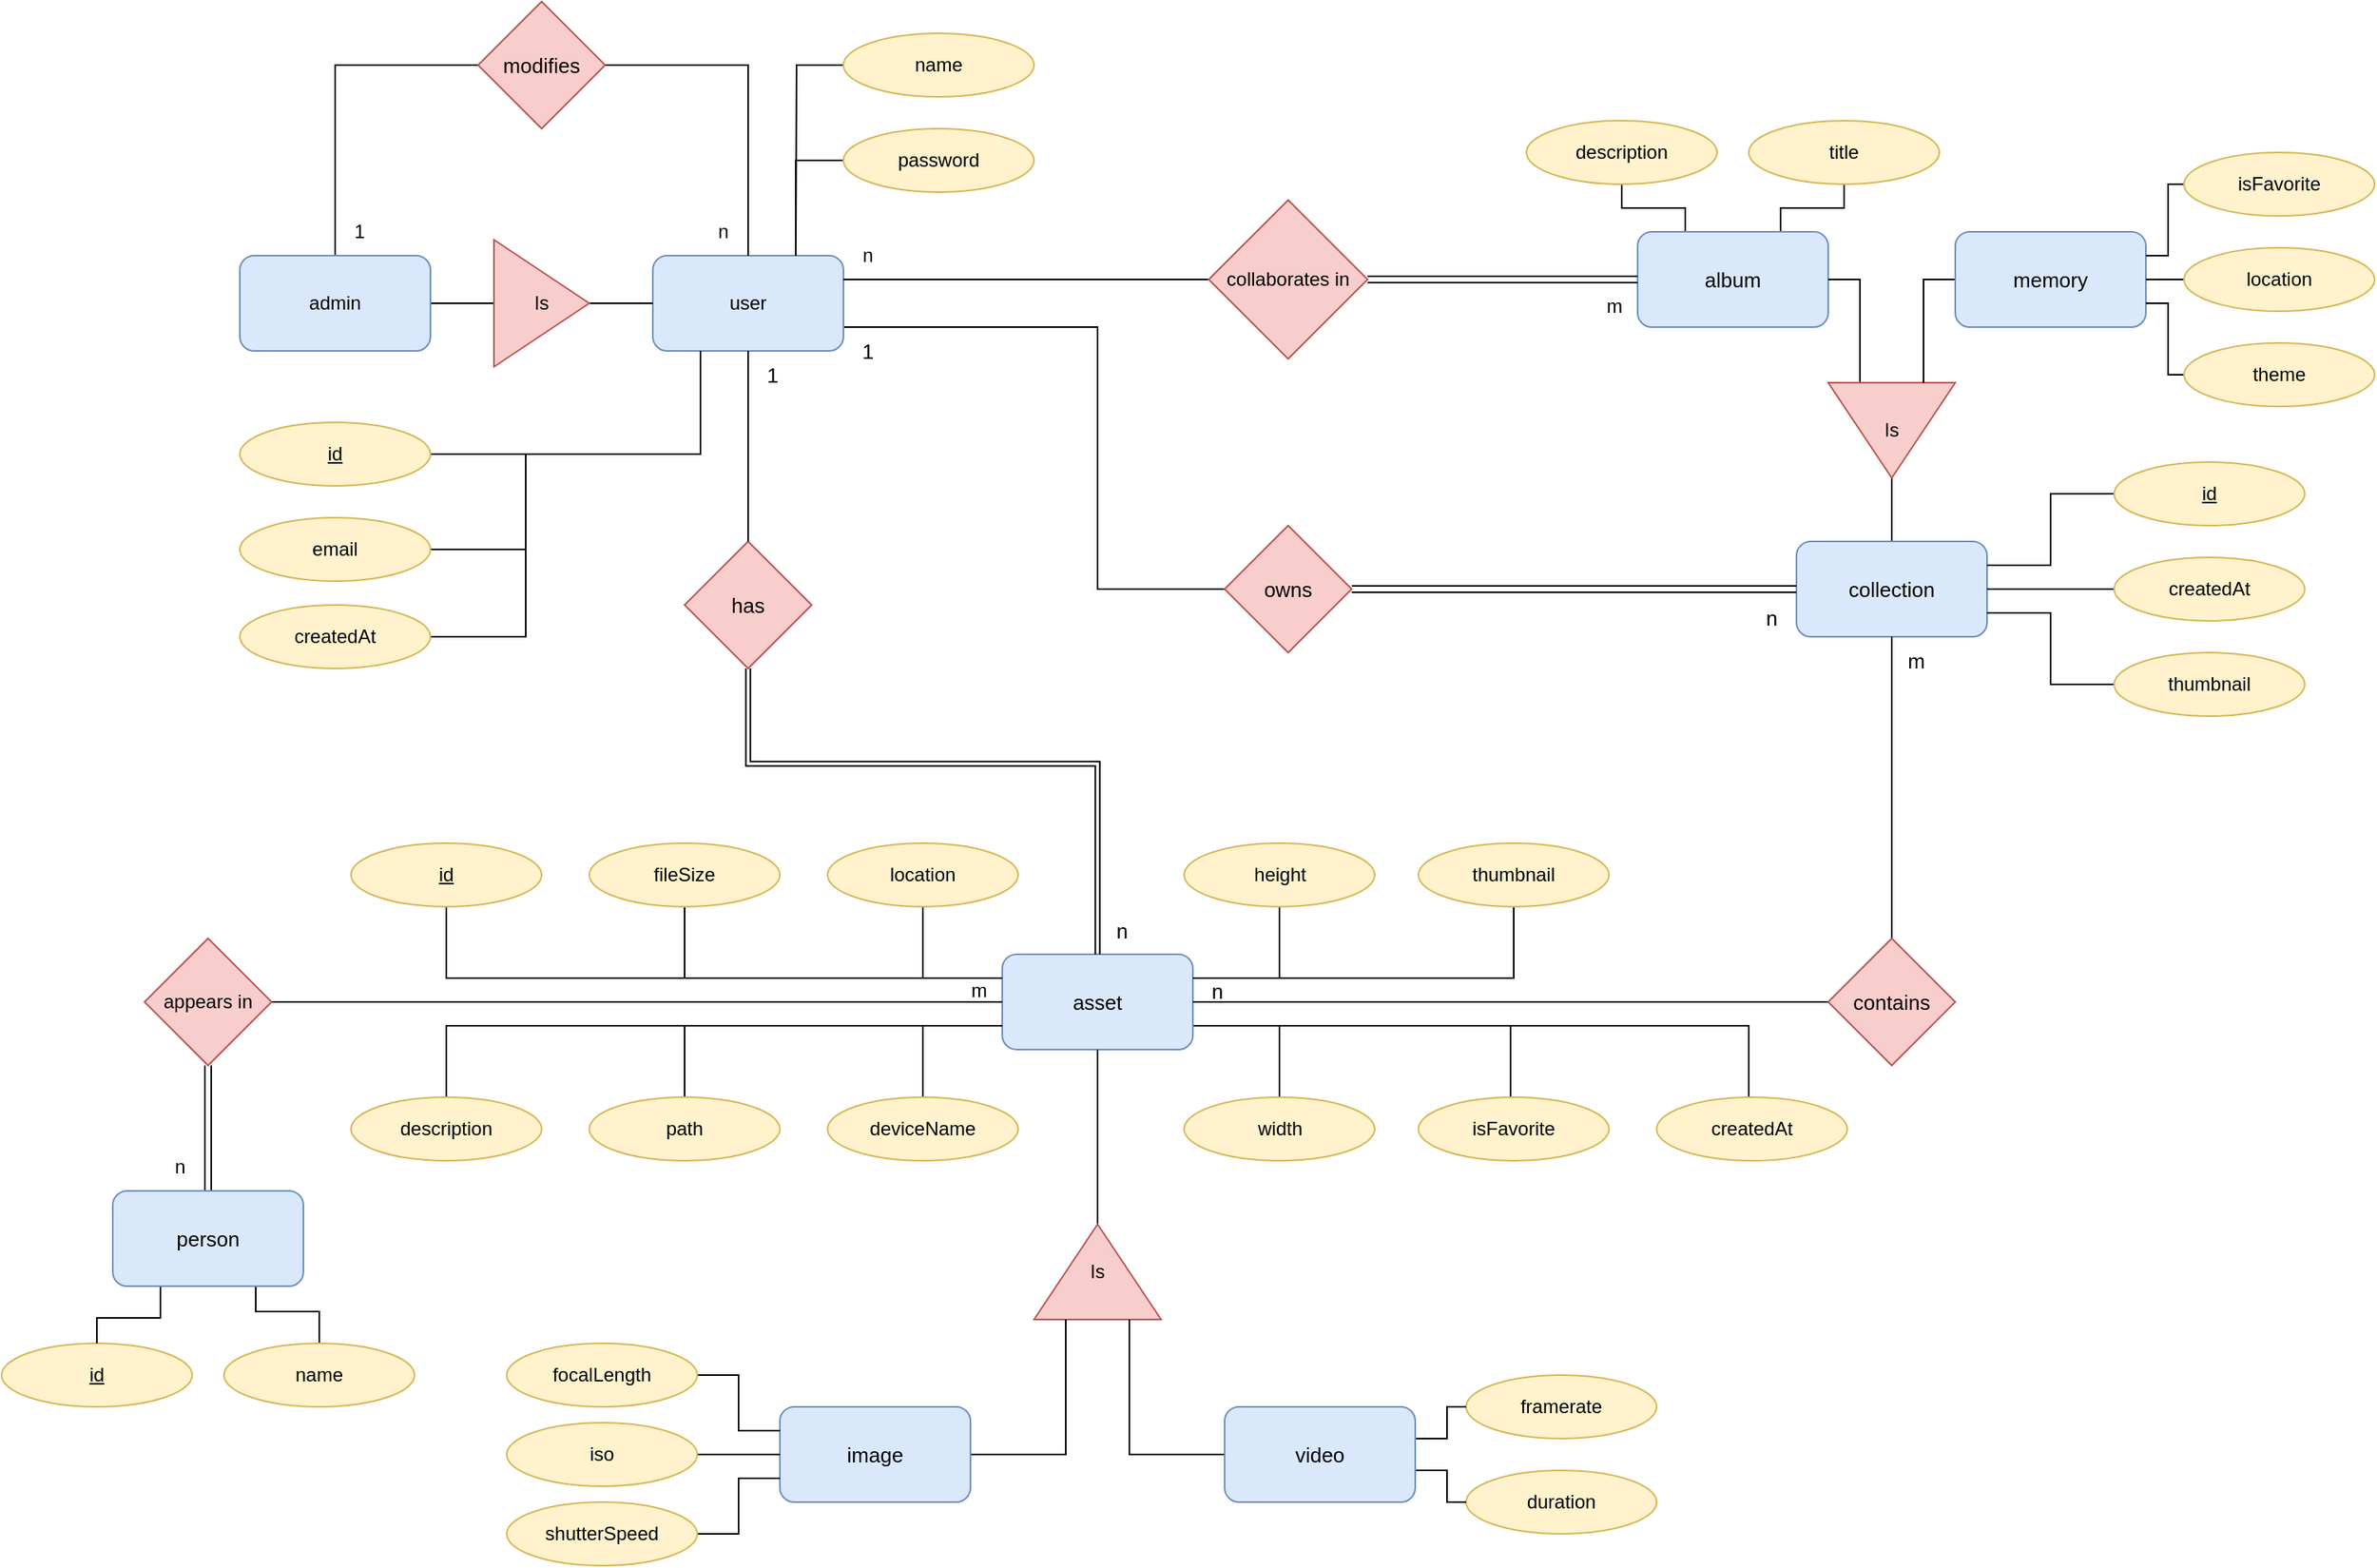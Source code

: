 <mxfile version="20.3.0" type="device"><diagram id="jZciNqo-R8XiyqqGPjFN" name="Page-1"><mxGraphModel dx="2916" dy="1293" grid="1" gridSize="10" guides="1" tooltips="1" connect="1" arrows="1" fold="1" page="1" pageScale="1" pageWidth="850" pageHeight="1100" math="0" shadow="0"><root><mxCell id="0"/><mxCell id="1" parent="0"/><mxCell id="7GWggfDAthRE-t3NIks5-40" style="edgeStyle=orthogonalEdgeStyle;rounded=0;orthogonalLoop=1;jettySize=auto;html=1;entryX=0.25;entryY=1;entryDx=0;entryDy=0;endArrow=none;endFill=0;exitX=1;exitY=0.5;exitDx=0;exitDy=0;" edge="1" parent="1" source="7GWggfDAthRE-t3NIks5-45" target="OqrOkN8BChHhBKLNU_TI-3"><mxGeometry relative="1" as="geometry"><mxPoint x="-420" y="430" as="sourcePoint"/><Array as="points"><mxPoint x="-360" y="430"/><mxPoint x="-360" y="315"/><mxPoint x="-250" y="315"/></Array></mxGeometry></mxCell><mxCell id="51XS6ZIuNUb98tZkdZ7K-23" style="edgeStyle=orthogonalEdgeStyle;rounded=0;orthogonalLoop=1;jettySize=auto;html=1;entryX=0;entryY=0.5;entryDx=0;entryDy=0;strokeColor=default;strokeWidth=1;endArrow=none;endFill=0;exitX=1;exitY=0.75;exitDx=0;exitDy=0;" parent="1" source="OqrOkN8BChHhBKLNU_TI-3" target="OqrOkN8BChHhBKLNU_TI-25" edge="1"><mxGeometry relative="1" as="geometry"><Array as="points"><mxPoint y="235"/><mxPoint y="400"/></Array></mxGeometry></mxCell><mxCell id="OqrOkN8BChHhBKLNU_TI-3" value="user" style="rounded=1;whiteSpace=wrap;html=1;fillColor=#dae8fc;strokeColor=#6c8ebf;" parent="1" vertex="1"><mxGeometry x="-280" y="190" width="120" height="60" as="geometry"/></mxCell><mxCell id="7GWggfDAthRE-t3NIks5-41" style="edgeStyle=orthogonalEdgeStyle;rounded=0;orthogonalLoop=1;jettySize=auto;html=1;entryX=0.25;entryY=1;entryDx=0;entryDy=0;endArrow=none;endFill=0;exitX=1;exitY=0.5;exitDx=0;exitDy=0;" edge="1" parent="1" source="OqrOkN8BChHhBKLNU_TI-4" target="OqrOkN8BChHhBKLNU_TI-3"><mxGeometry relative="1" as="geometry"><Array as="points"><mxPoint x="-360" y="375"/><mxPoint x="-360" y="315"/><mxPoint x="-250" y="315"/></Array></mxGeometry></mxCell><mxCell id="OqrOkN8BChHhBKLNU_TI-4" value="email" style="ellipse;whiteSpace=wrap;html=1;fillColor=#fff2cc;strokeColor=#d6b656;" parent="1" vertex="1"><mxGeometry x="-540" y="355" width="120" height="40" as="geometry"/></mxCell><mxCell id="7GWggfDAthRE-t3NIks5-44" style="edgeStyle=orthogonalEdgeStyle;rounded=0;orthogonalLoop=1;jettySize=auto;html=1;endArrow=none;endFill=0;" edge="1" parent="1" source="OqrOkN8BChHhBKLNU_TI-5"><mxGeometry relative="1" as="geometry"><mxPoint x="-190" y="190" as="targetPoint"/></mxGeometry></mxCell><mxCell id="OqrOkN8BChHhBKLNU_TI-5" value="name" style="ellipse;whiteSpace=wrap;html=1;fillColor=#fff2cc;strokeColor=#d6b656;" parent="1" vertex="1"><mxGeometry x="-160" y="50" width="120" height="40" as="geometry"/></mxCell><mxCell id="7GWggfDAthRE-t3NIks5-43" style="edgeStyle=orthogonalEdgeStyle;rounded=0;orthogonalLoop=1;jettySize=auto;html=1;entryX=0.75;entryY=0;entryDx=0;entryDy=0;endArrow=none;endFill=0;exitX=0;exitY=0.5;exitDx=0;exitDy=0;" edge="1" parent="1" source="OqrOkN8BChHhBKLNU_TI-6" target="OqrOkN8BChHhBKLNU_TI-3"><mxGeometry relative="1" as="geometry"/></mxCell><mxCell id="OqrOkN8BChHhBKLNU_TI-6" value="password" style="ellipse;whiteSpace=wrap;html=1;fillColor=#fff2cc;strokeColor=#d6b656;" parent="1" vertex="1"><mxGeometry x="-160" y="110" width="120" height="40" as="geometry"/></mxCell><mxCell id="7GWggfDAthRE-t3NIks5-42" style="edgeStyle=orthogonalEdgeStyle;rounded=0;orthogonalLoop=1;jettySize=auto;html=1;entryX=0.25;entryY=1;entryDx=0;entryDy=0;endArrow=none;endFill=0;" edge="1" parent="1" source="OqrOkN8BChHhBKLNU_TI-11" target="OqrOkN8BChHhBKLNU_TI-3"><mxGeometry relative="1" as="geometry"/></mxCell><mxCell id="OqrOkN8BChHhBKLNU_TI-11" value="&lt;u&gt;id&lt;/u&gt;" style="ellipse;whiteSpace=wrap;html=1;fillColor=#fff2cc;strokeColor=#d6b656;" parent="1" vertex="1"><mxGeometry x="-540" y="295" width="120" height="40" as="geometry"/></mxCell><mxCell id="7GWggfDAthRE-t3NIks5-39" style="edgeStyle=orthogonalEdgeStyle;rounded=0;orthogonalLoop=1;jettySize=auto;html=1;entryX=1;entryY=0.5;entryDx=0;entryDy=0;endArrow=none;endFill=0;" edge="1" parent="1" source="OqrOkN8BChHhBKLNU_TI-13" target="cJvq4XGdyddbmbDpoHJ8-3"><mxGeometry relative="1" as="geometry"/></mxCell><mxCell id="OqrOkN8BChHhBKLNU_TI-13" value="collection" style="rounded=1;whiteSpace=wrap;html=1;fontSize=13;fillColor=#dae8fc;strokeColor=#6c8ebf;" parent="1" vertex="1"><mxGeometry x="440" y="370" width="120" height="60" as="geometry"/></mxCell><mxCell id="7GWggfDAthRE-t3NIks5-38" style="edgeStyle=orthogonalEdgeStyle;rounded=0;orthogonalLoop=1;jettySize=auto;html=1;entryX=0;entryY=0.75;entryDx=0;entryDy=0;endArrow=none;endFill=0;" edge="1" parent="1" source="OqrOkN8BChHhBKLNU_TI-17" target="OqrOkN8BChHhBKLNU_TI-41"><mxGeometry relative="1" as="geometry"><Array as="points"><mxPoint x="-410" y="675"/></Array></mxGeometry></mxCell><mxCell id="OqrOkN8BChHhBKLNU_TI-17" value="description" style="ellipse;whiteSpace=wrap;html=1;fillColor=#fff2cc;strokeColor=#d6b656;" parent="1" vertex="1"><mxGeometry x="-470" y="720" width="120" height="40" as="geometry"/></mxCell><mxCell id="7GWggfDAthRE-t3NIks5-18" style="edgeStyle=orthogonalEdgeStyle;rounded=0;orthogonalLoop=1;jettySize=auto;html=1;entryX=1;entryY=0.5;entryDx=0;entryDy=0;endArrow=none;endFill=0;" edge="1" parent="1" source="OqrOkN8BChHhBKLNU_TI-21" target="OqrOkN8BChHhBKLNU_TI-13"><mxGeometry relative="1" as="geometry"/></mxCell><mxCell id="OqrOkN8BChHhBKLNU_TI-21" value="createdAt" style="ellipse;whiteSpace=wrap;html=1;fillColor=#fff2cc;strokeColor=#d6b656;" parent="1" vertex="1"><mxGeometry x="640" y="380" width="120" height="40" as="geometry"/></mxCell><mxCell id="OqrOkN8BChHhBKLNU_TI-96" style="edgeStyle=orthogonalEdgeStyle;rounded=0;orthogonalLoop=1;jettySize=auto;html=1;strokeColor=default;fontSize=13;endArrow=none;endFill=0;entryX=1;entryY=0.25;entryDx=0;entryDy=0;" parent="1" source="OqrOkN8BChHhBKLNU_TI-24" target="OqrOkN8BChHhBKLNU_TI-13" edge="1"><mxGeometry relative="1" as="geometry"><mxPoint x="450" y="370" as="targetPoint"/><Array as="points"><mxPoint x="600" y="340"/><mxPoint x="600" y="385"/></Array></mxGeometry></mxCell><mxCell id="OqrOkN8BChHhBKLNU_TI-24" value="&lt;u&gt;id&lt;/u&gt;" style="ellipse;whiteSpace=wrap;html=1;fillColor=#fff2cc;strokeColor=#d6b656;" parent="1" vertex="1"><mxGeometry x="640" y="320" width="120" height="40" as="geometry"/></mxCell><mxCell id="XGJmU6umD7dafezxCM6e-13" style="edgeStyle=orthogonalEdgeStyle;rounded=0;orthogonalLoop=1;jettySize=auto;html=1;entryX=0;entryY=0.5;entryDx=0;entryDy=0;endArrow=none;endFill=0;shape=link;" parent="1" source="OqrOkN8BChHhBKLNU_TI-25" target="OqrOkN8BChHhBKLNU_TI-13" edge="1"><mxGeometry relative="1" as="geometry"/></mxCell><mxCell id="OqrOkN8BChHhBKLNU_TI-25" value="owns" style="rhombus;whiteSpace=wrap;html=1;fontSize=13;fillColor=#f8cecc;strokeColor=#b85450;" parent="1" vertex="1"><mxGeometry x="80" y="360" width="80" height="80" as="geometry"/></mxCell><mxCell id="OqrOkN8BChHhBKLNU_TI-29" value="n" style="text;html=1;align=center;verticalAlign=middle;resizable=0;points=[];autosize=1;strokeColor=none;fillColor=none;fontSize=13;" parent="1" vertex="1"><mxGeometry x="409" y="403" width="30" height="30" as="geometry"/></mxCell><mxCell id="7GWggfDAthRE-t3NIks5-29" style="edgeStyle=orthogonalEdgeStyle;rounded=0;orthogonalLoop=1;jettySize=auto;html=1;entryX=1;entryY=0.75;entryDx=0;entryDy=0;endArrow=none;endFill=0;" edge="1" parent="1" source="OqrOkN8BChHhBKLNU_TI-30" target="OqrOkN8BChHhBKLNU_TI-41"><mxGeometry relative="1" as="geometry"><Array as="points"><mxPoint x="260" y="675"/></Array></mxGeometry></mxCell><mxCell id="OqrOkN8BChHhBKLNU_TI-30" value="isFavorite" style="ellipse;whiteSpace=wrap;html=1;fillColor=#fff2cc;strokeColor=#d6b656;" parent="1" vertex="1"><mxGeometry x="202" y="720" width="120" height="40" as="geometry"/></mxCell><mxCell id="7GWggfDAthRE-t3NIks5-34" style="edgeStyle=orthogonalEdgeStyle;rounded=0;orthogonalLoop=1;jettySize=auto;html=1;entryX=0;entryY=0.25;entryDx=0;entryDy=0;endArrow=none;endFill=0;" edge="1" parent="1" source="OqrOkN8BChHhBKLNU_TI-33" target="OqrOkN8BChHhBKLNU_TI-41"><mxGeometry relative="1" as="geometry"/></mxCell><mxCell id="OqrOkN8BChHhBKLNU_TI-33" value="location" style="ellipse;whiteSpace=wrap;html=1;fillColor=#fff2cc;strokeColor=#d6b656;" parent="1" vertex="1"><mxGeometry x="-170" y="560" width="120" height="40" as="geometry"/></mxCell><mxCell id="7GWggfDAthRE-t3NIks5-37" style="edgeStyle=orthogonalEdgeStyle;rounded=0;orthogonalLoop=1;jettySize=auto;html=1;entryX=0;entryY=0.75;entryDx=0;entryDy=0;endArrow=none;endFill=0;" edge="1" parent="1" source="OqrOkN8BChHhBKLNU_TI-34" target="OqrOkN8BChHhBKLNU_TI-41"><mxGeometry relative="1" as="geometry"><Array as="points"><mxPoint x="-260" y="675"/></Array></mxGeometry></mxCell><mxCell id="OqrOkN8BChHhBKLNU_TI-34" value="path" style="ellipse;whiteSpace=wrap;html=1;fillColor=#fff2cc;strokeColor=#d6b656;" parent="1" vertex="1"><mxGeometry x="-320" y="720" width="120" height="40" as="geometry"/></mxCell><mxCell id="OqrOkN8BChHhBKLNU_TI-35" value="duration" style="ellipse;whiteSpace=wrap;html=1;fillColor=#fff2cc;strokeColor=#d6b656;" parent="1" vertex="1"><mxGeometry x="232" y="955" width="120" height="40" as="geometry"/></mxCell><mxCell id="7GWggfDAthRE-t3NIks5-30" style="edgeStyle=orthogonalEdgeStyle;rounded=0;orthogonalLoop=1;jettySize=auto;html=1;entryX=1;entryY=0.75;entryDx=0;entryDy=0;endArrow=none;endFill=0;" edge="1" parent="1" source="OqrOkN8BChHhBKLNU_TI-36" target="OqrOkN8BChHhBKLNU_TI-41"><mxGeometry relative="1" as="geometry"><Array as="points"><mxPoint x="410" y="675"/></Array></mxGeometry></mxCell><mxCell id="OqrOkN8BChHhBKLNU_TI-36" value="createdAt" style="ellipse;whiteSpace=wrap;html=1;fillColor=#fff2cc;strokeColor=#d6b656;" parent="1" vertex="1"><mxGeometry x="352" y="720" width="120" height="40" as="geometry"/></mxCell><mxCell id="7GWggfDAthRE-t3NIks5-35" style="edgeStyle=orthogonalEdgeStyle;rounded=0;orthogonalLoop=1;jettySize=auto;html=1;entryX=0;entryY=0.25;entryDx=0;entryDy=0;endArrow=none;endFill=0;" edge="1" parent="1" source="OqrOkN8BChHhBKLNU_TI-39" target="OqrOkN8BChHhBKLNU_TI-41"><mxGeometry relative="1" as="geometry"><Array as="points"><mxPoint x="-260" y="645"/></Array></mxGeometry></mxCell><mxCell id="OqrOkN8BChHhBKLNU_TI-39" value="fileSize" style="ellipse;whiteSpace=wrap;html=1;fillColor=#fff2cc;strokeColor=#d6b656;" parent="1" vertex="1"><mxGeometry x="-320" y="560" width="120" height="40" as="geometry"/></mxCell><mxCell id="7GWggfDAthRE-t3NIks5-28" style="edgeStyle=orthogonalEdgeStyle;rounded=0;orthogonalLoop=1;jettySize=auto;html=1;entryX=0.5;entryY=0;entryDx=0;entryDy=0;endArrow=none;endFill=0;exitX=1;exitY=0.75;exitDx=0;exitDy=0;" edge="1" parent="1" source="OqrOkN8BChHhBKLNU_TI-41" target="OqrOkN8BChHhBKLNU_TI-145"><mxGeometry relative="1" as="geometry"/></mxCell><mxCell id="OqrOkN8BChHhBKLNU_TI-41" value="asset" style="rounded=1;whiteSpace=wrap;html=1;fontSize=13;fillColor=#dae8fc;strokeColor=#6c8ebf;" parent="1" vertex="1"><mxGeometry x="-60" y="630" width="120" height="60" as="geometry"/></mxCell><mxCell id="XGJmU6umD7dafezxCM6e-12" style="edgeStyle=orthogonalEdgeStyle;rounded=0;orthogonalLoop=1;jettySize=auto;html=1;exitX=0.5;exitY=1;exitDx=0;exitDy=0;endArrow=none;endFill=0;entryX=0.5;entryY=0;entryDx=0;entryDy=0;shape=link;width=2.766;" parent="1" source="OqrOkN8BChHhBKLNU_TI-42" target="OqrOkN8BChHhBKLNU_TI-41" edge="1"><mxGeometry relative="1" as="geometry"><mxPoint x="210.0" y="570" as="targetPoint"/><Array as="points"><mxPoint x="-220" y="510"/><mxPoint y="510"/></Array></mxGeometry></mxCell><mxCell id="OqrOkN8BChHhBKLNU_TI-42" value="has" style="rhombus;whiteSpace=wrap;html=1;fontSize=13;fillColor=#f8cecc;strokeColor=#b85450;" parent="1" vertex="1"><mxGeometry x="-260" y="370" width="80" height="80" as="geometry"/></mxCell><mxCell id="OqrOkN8BChHhBKLNU_TI-43" value="" style="endArrow=none;html=1;rounded=0;fontSize=13;entryX=0.5;entryY=1;entryDx=0;entryDy=0;exitX=0.5;exitY=0;exitDx=0;exitDy=0;" parent="1" source="OqrOkN8BChHhBKLNU_TI-42" target="OqrOkN8BChHhBKLNU_TI-3" edge="1"><mxGeometry width="50" height="50" relative="1" as="geometry"><mxPoint x="-190" y="410" as="sourcePoint"/><mxPoint x="20" y="460" as="targetPoint"/><Array as="points"/></mxGeometry></mxCell><mxCell id="OqrOkN8BChHhBKLNU_TI-45" value="1" style="text;html=1;align=center;verticalAlign=middle;resizable=0;points=[];autosize=1;strokeColor=none;fillColor=none;fontSize=13;" parent="1" vertex="1"><mxGeometry x="-220" y="250" width="30" height="30" as="geometry"/></mxCell><mxCell id="OqrOkN8BChHhBKLNU_TI-94" style="edgeStyle=orthogonalEdgeStyle;rounded=0;orthogonalLoop=1;jettySize=auto;html=1;strokeColor=default;fontSize=13;endArrow=none;endFill=0;exitX=0.5;exitY=0;exitDx=0;exitDy=0;entryX=0.5;entryY=1;entryDx=0;entryDy=0;" parent="1" source="OqrOkN8BChHhBKLNU_TI-47" edge="1" target="OqrOkN8BChHhBKLNU_TI-13"><mxGeometry relative="1" as="geometry"><mxPoint x="500" y="440" as="targetPoint"/><Array as="points"/></mxGeometry></mxCell><mxCell id="XGJmU6umD7dafezxCM6e-15" style="edgeStyle=orthogonalEdgeStyle;rounded=0;orthogonalLoop=1;jettySize=auto;html=1;entryX=1;entryY=0.5;entryDx=0;entryDy=0;endArrow=none;endFill=0;" parent="1" source="OqrOkN8BChHhBKLNU_TI-47" target="OqrOkN8BChHhBKLNU_TI-41" edge="1"><mxGeometry relative="1" as="geometry"/></mxCell><mxCell id="OqrOkN8BChHhBKLNU_TI-47" value="contains" style="rhombus;whiteSpace=wrap;html=1;fontSize=13;fillColor=#f8cecc;strokeColor=#b85450;" parent="1" vertex="1"><mxGeometry x="460" y="620" width="80" height="80" as="geometry"/></mxCell><mxCell id="NAIby70HOtfYfWDXNSBG-14" style="edgeStyle=orthogonalEdgeStyle;rounded=0;orthogonalLoop=1;jettySize=auto;html=1;entryX=1;entryY=0.5;entryDx=0;entryDy=0;endArrow=none;endFill=0;shape=link;" parent="1" edge="1"><mxGeometry relative="1" as="geometry"><mxPoint x="565" y="750.0" as="targetPoint"/></mxGeometry></mxCell><mxCell id="OqrOkN8BChHhBKLNU_TI-115" style="edgeStyle=orthogonalEdgeStyle;rounded=0;orthogonalLoop=1;jettySize=auto;html=1;entryX=0.923;entryY=1.009;entryDx=0;entryDy=0;strokeColor=default;fontSize=13;endArrow=none;endFill=0;entryPerimeter=0;" parent="1" edge="1"><mxGeometry relative="1" as="geometry"><Array as="points"><mxPoint x="755" y="790"/></Array><mxPoint x="755.76" y="780.54" as="targetPoint"/></mxGeometry></mxCell><mxCell id="OqrOkN8BChHhBKLNU_TI-109" value="m" style="text;html=1;align=center;verticalAlign=middle;resizable=0;points=[];autosize=1;strokeColor=none;fillColor=none;fontSize=13;" parent="1" vertex="1"><mxGeometry x="500" y="430" width="30" height="30" as="geometry"/></mxCell><mxCell id="OqrOkN8BChHhBKLNU_TI-110" value="n" style="text;html=1;align=center;verticalAlign=middle;resizable=0;points=[];autosize=1;strokeColor=none;fillColor=none;fontSize=13;" parent="1" vertex="1"><mxGeometry x="60" y="638" width="30" height="30" as="geometry"/></mxCell><mxCell id="OqrOkN8BChHhBKLNU_TI-111" value="n" style="text;html=1;align=center;verticalAlign=middle;resizable=0;points=[];autosize=1;strokeColor=none;fillColor=none;fontSize=13;" parent="1" vertex="1"><mxGeometry y="600" width="30" height="30" as="geometry"/></mxCell><mxCell id="OqrOkN8BChHhBKLNU_TI-145" value="width" style="ellipse;whiteSpace=wrap;html=1;fillColor=#fff2cc;strokeColor=#d6b656;" parent="1" vertex="1"><mxGeometry x="54.5" y="720" width="120" height="40" as="geometry"/></mxCell><mxCell id="OqrOkN8BChHhBKLNU_TI-150" value="framerate" style="ellipse;whiteSpace=wrap;html=1;fillColor=#fff2cc;strokeColor=#d6b656;" parent="1" vertex="1"><mxGeometry x="232" y="895" width="120" height="40" as="geometry"/></mxCell><mxCell id="7GWggfDAthRE-t3NIks5-36" style="edgeStyle=orthogonalEdgeStyle;rounded=0;orthogonalLoop=1;jettySize=auto;html=1;entryX=0;entryY=0.25;entryDx=0;entryDy=0;endArrow=none;endFill=0;" edge="1" parent="1" source="OqrOkN8BChHhBKLNU_TI-151" target="OqrOkN8BChHhBKLNU_TI-41"><mxGeometry relative="1" as="geometry"><Array as="points"><mxPoint x="-410" y="645"/></Array></mxGeometry></mxCell><mxCell id="OqrOkN8BChHhBKLNU_TI-151" value="&lt;u&gt;id&lt;/u&gt;" style="ellipse;whiteSpace=wrap;html=1;fillColor=#fff2cc;strokeColor=#d6b656;" parent="1" vertex="1"><mxGeometry x="-470" y="560" width="120" height="40" as="geometry"/></mxCell><mxCell id="VnIxJtema_5sQbWN5RjI-50" style="edgeStyle=orthogonalEdgeStyle;rounded=0;orthogonalLoop=1;jettySize=auto;html=1;entryX=0.5;entryY=1;entryDx=0;entryDy=0;endArrow=none;endFill=0;exitX=0.75;exitY=0;exitDx=0;exitDy=0;" parent="1" source="51XS6ZIuNUb98tZkdZ7K-22" target="XGJmU6umD7dafezxCM6e-8" edge="1"><mxGeometry relative="1" as="geometry"><mxPoint x="465" y="145" as="targetPoint"/><Array as="points"><mxPoint x="430" y="160"/><mxPoint x="470" y="160"/></Array></mxGeometry></mxCell><mxCell id="7GWggfDAthRE-t3NIks5-13" style="edgeStyle=orthogonalEdgeStyle;rounded=0;orthogonalLoop=1;jettySize=auto;html=1;entryX=0.5;entryY=1;entryDx=0;entryDy=0;endArrow=none;endFill=0;exitX=0.25;exitY=0;exitDx=0;exitDy=0;" edge="1" parent="1" source="51XS6ZIuNUb98tZkdZ7K-22"><mxGeometry relative="1" as="geometry"><mxPoint x="330" y="145" as="targetPoint"/><Array as="points"><mxPoint x="370" y="160"/><mxPoint x="330" y="160"/></Array></mxGeometry></mxCell><mxCell id="51XS6ZIuNUb98tZkdZ7K-22" value="album" style="rounded=1;whiteSpace=wrap;html=1;fontSize=13;fillColor=#dae8fc;strokeColor=#6c8ebf;" parent="1" vertex="1"><mxGeometry x="340" y="175" width="120" height="60" as="geometry"/></mxCell><mxCell id="51XS6ZIuNUb98tZkdZ7K-34" value="1" style="text;html=1;align=center;verticalAlign=middle;resizable=0;points=[];autosize=1;strokeColor=none;fillColor=none;fontSize=13;" parent="1" vertex="1"><mxGeometry x="-160" y="235" width="30" height="30" as="geometry"/></mxCell><mxCell id="NAIby70HOtfYfWDXNSBG-5" style="edgeStyle=orthogonalEdgeStyle;rounded=0;orthogonalLoop=1;jettySize=auto;html=1;entryX=1;entryY=0.5;entryDx=0;entryDy=0;endArrow=none;endFill=0;exitX=0;exitY=0.75;exitDx=0;exitDy=0;" parent="1" source="cJvq4XGdyddbmbDpoHJ8-3" target="51XS6ZIuNUb98tZkdZ7K-22" edge="1"><mxGeometry relative="1" as="geometry"><mxPoint x="474" y="265.0" as="sourcePoint"/><Array as="points"><mxPoint x="480" y="205"/></Array></mxGeometry></mxCell><mxCell id="cJvq4XGdyddbmbDpoHJ8-3" value="Is" style="triangle;whiteSpace=wrap;html=1;direction=south;fillColor=#f8cecc;strokeColor=#b85450;" parent="1" vertex="1"><mxGeometry x="460" y="270" width="80" height="60" as="geometry"/></mxCell><mxCell id="7GWggfDAthRE-t3NIks5-31" style="edgeStyle=orthogonalEdgeStyle;rounded=0;orthogonalLoop=1;jettySize=auto;html=1;entryX=1;entryY=0.25;entryDx=0;entryDy=0;endArrow=none;endFill=0;" edge="1" parent="1" source="v8aTeyQ-1YmvcFJTVjRx-1" target="OqrOkN8BChHhBKLNU_TI-41"><mxGeometry relative="1" as="geometry"/></mxCell><mxCell id="v8aTeyQ-1YmvcFJTVjRx-1" value="height" style="ellipse;whiteSpace=wrap;html=1;fillColor=#fff2cc;strokeColor=#d6b656;" parent="1" vertex="1"><mxGeometry x="54.5" y="560" width="120" height="40" as="geometry"/></mxCell><mxCell id="7GWggfDAthRE-t3NIks5-33" style="edgeStyle=orthogonalEdgeStyle;rounded=0;orthogonalLoop=1;jettySize=auto;html=1;entryX=0;entryY=0.75;entryDx=0;entryDy=0;endArrow=none;endFill=0;" edge="1" parent="1" source="v8aTeyQ-1YmvcFJTVjRx-4" target="OqrOkN8BChHhBKLNU_TI-41"><mxGeometry relative="1" as="geometry"/></mxCell><mxCell id="v8aTeyQ-1YmvcFJTVjRx-4" value="deviceName" style="ellipse;whiteSpace=wrap;html=1;fillColor=#fff2cc;strokeColor=#d6b656;" parent="1" vertex="1"><mxGeometry x="-170" y="720" width="120" height="40" as="geometry"/></mxCell><mxCell id="XGJmU6umD7dafezxCM6e-3" style="edgeStyle=orthogonalEdgeStyle;rounded=0;orthogonalLoop=1;jettySize=auto;html=1;endArrow=none;endFill=0;exitX=0;exitY=0.5;exitDx=0;exitDy=0;entryX=0;entryY=0.25;entryDx=0;entryDy=0;" parent="1" source="XGJmU6umD7dafezxCM6e-1" target="cJvq4XGdyddbmbDpoHJ8-3" edge="1"><mxGeometry relative="1" as="geometry"><mxPoint x="514" y="265.0" as="targetPoint"/><Array as="points"><mxPoint x="520" y="205"/></Array></mxGeometry></mxCell><mxCell id="XGJmU6umD7dafezxCM6e-1" value="memory" style="rounded=1;whiteSpace=wrap;html=1;fontSize=13;fillColor=#dae8fc;strokeColor=#6c8ebf;" parent="1" vertex="1"><mxGeometry x="540" y="175" width="120" height="60" as="geometry"/></mxCell><mxCell id="XGJmU6umD7dafezxCM6e-8" value="title" style="ellipse;whiteSpace=wrap;html=1;fillColor=#fff2cc;strokeColor=#d6b656;" parent="1" vertex="1"><mxGeometry x="410" y="105" width="120" height="40" as="geometry"/></mxCell><mxCell id="XGJmU6umD7dafezxCM6e-11" style="edgeStyle=orthogonalEdgeStyle;rounded=0;orthogonalLoop=1;jettySize=auto;html=1;entryX=1;entryY=0.75;entryDx=0;entryDy=0;endArrow=none;endFill=0;exitX=0;exitY=0.5;exitDx=0;exitDy=0;" parent="1" source="XGJmU6umD7dafezxCM6e-10" target="XGJmU6umD7dafezxCM6e-1" edge="1"><mxGeometry relative="1" as="geometry"><Array as="points"><mxPoint x="674" y="265"/><mxPoint x="674" y="220"/></Array></mxGeometry></mxCell><mxCell id="XGJmU6umD7dafezxCM6e-10" value="theme" style="ellipse;whiteSpace=wrap;html=1;fillColor=#fff2cc;strokeColor=#d6b656;" parent="1" vertex="1"><mxGeometry x="684" y="245" width="120" height="40" as="geometry"/></mxCell><mxCell id="XGJmU6umD7dafezxCM6e-17" style="edgeStyle=orthogonalEdgeStyle;rounded=0;orthogonalLoop=1;jettySize=auto;html=1;exitX=0;exitY=0.5;exitDx=0;exitDy=0;entryX=1;entryY=0.25;entryDx=0;entryDy=0;endArrow=none;endFill=0;" parent="1" source="XGJmU6umD7dafezxCM6e-16" target="OqrOkN8BChHhBKLNU_TI-3" edge="1"><mxGeometry relative="1" as="geometry"><Array as="points"><mxPoint x="70" y="205"/></Array></mxGeometry></mxCell><mxCell id="XGJmU6umD7dafezxCM6e-16" value="collaborates in" style="rhombus;whiteSpace=wrap;html=1;fillColor=#f8cecc;strokeColor=#b85450;" parent="1" vertex="1"><mxGeometry x="70" y="155" width="100" height="100" as="geometry"/></mxCell><mxCell id="XGJmU6umD7dafezxCM6e-19" value="n" style="text;html=1;align=center;verticalAlign=middle;resizable=0;points=[];autosize=1;strokeColor=none;fillColor=none;" parent="1" vertex="1"><mxGeometry x="-160" y="175" width="30" height="30" as="geometry"/></mxCell><mxCell id="XGJmU6umD7dafezxCM6e-20" value="m" style="text;html=1;align=center;verticalAlign=middle;resizable=0;points=[];autosize=1;strokeColor=none;fillColor=none;" parent="1" vertex="1"><mxGeometry x="310" y="207" width="30" height="30" as="geometry"/></mxCell><mxCell id="XGJmU6umD7dafezxCM6e-21" value="" style="shape=link;html=1;rounded=0;endArrow=none;endFill=0;entryX=0;entryY=0.5;entryDx=0;entryDy=0;exitX=1;exitY=0.5;exitDx=0;exitDy=0;edgeStyle=orthogonalEdgeStyle;" parent="1" source="XGJmU6umD7dafezxCM6e-16" target="51XS6ZIuNUb98tZkdZ7K-22" edge="1"><mxGeometry relative="1" as="geometry"><mxPoint x="174.5" y="200" as="sourcePoint"/><mxPoint x="180" y="420" as="targetPoint"/><Array as="points"/></mxGeometry></mxCell><mxCell id="VnIxJtema_5sQbWN5RjI-51" style="edgeStyle=orthogonalEdgeStyle;rounded=0;orthogonalLoop=1;jettySize=auto;html=1;entryX=0;entryY=0.5;entryDx=0;entryDy=0;endArrow=none;endFill=0;" parent="1" source="VnIxJtema_5sQbWN5RjI-1" target="VnIxJtema_5sQbWN5RjI-3" edge="1"><mxGeometry relative="1" as="geometry"/></mxCell><mxCell id="VnIxJtema_5sQbWN5RjI-54" style="edgeStyle=orthogonalEdgeStyle;rounded=0;orthogonalLoop=1;jettySize=auto;html=1;entryX=0;entryY=0.5;entryDx=0;entryDy=0;endArrow=none;endFill=0;exitX=0.5;exitY=0;exitDx=0;exitDy=0;" parent="1" source="VnIxJtema_5sQbWN5RjI-1" target="VnIxJtema_5sQbWN5RjI-53" edge="1"><mxGeometry relative="1" as="geometry"/></mxCell><mxCell id="VnIxJtema_5sQbWN5RjI-1" value="admin" style="rounded=1;whiteSpace=wrap;html=1;fillColor=#dae8fc;strokeColor=#6c8ebf;" parent="1" vertex="1"><mxGeometry x="-540" y="190" width="120" height="60" as="geometry"/></mxCell><mxCell id="VnIxJtema_5sQbWN5RjI-4" style="edgeStyle=orthogonalEdgeStyle;rounded=0;orthogonalLoop=1;jettySize=auto;html=1;entryX=0;entryY=0.5;entryDx=0;entryDy=0;endArrow=none;endFill=0;" parent="1" source="VnIxJtema_5sQbWN5RjI-3" target="OqrOkN8BChHhBKLNU_TI-3" edge="1"><mxGeometry relative="1" as="geometry"/></mxCell><mxCell id="VnIxJtema_5sQbWN5RjI-3" value="Is" style="triangle;whiteSpace=wrap;html=1;direction=east;fillColor=#f8cecc;strokeColor=#b85450;" parent="1" vertex="1"><mxGeometry x="-380" y="180" width="60" height="80" as="geometry"/></mxCell><mxCell id="VnIxJtema_5sQbWN5RjI-16" style="edgeStyle=orthogonalEdgeStyle;rounded=0;orthogonalLoop=1;jettySize=auto;html=1;entryX=1;entryY=0.5;entryDx=0;entryDy=0;endArrow=none;endFill=0;" parent="1" source="VnIxJtema_5sQbWN5RjI-14" target="XGJmU6umD7dafezxCM6e-1" edge="1"><mxGeometry relative="1" as="geometry"/></mxCell><mxCell id="VnIxJtema_5sQbWN5RjI-14" value="location" style="ellipse;whiteSpace=wrap;html=1;fillColor=#fff2cc;strokeColor=#d6b656;" parent="1" vertex="1"><mxGeometry x="684" y="185" width="120" height="40" as="geometry"/></mxCell><mxCell id="VnIxJtema_5sQbWN5RjI-17" style="edgeStyle=orthogonalEdgeStyle;rounded=0;orthogonalLoop=1;jettySize=auto;html=1;entryX=1;entryY=0.25;entryDx=0;entryDy=0;endArrow=none;endFill=0;exitX=0;exitY=0.5;exitDx=0;exitDy=0;" parent="1" source="VnIxJtema_5sQbWN5RjI-15" target="XGJmU6umD7dafezxCM6e-1" edge="1"><mxGeometry relative="1" as="geometry"><Array as="points"><mxPoint x="674" y="145"/><mxPoint x="674" y="190"/></Array></mxGeometry></mxCell><mxCell id="VnIxJtema_5sQbWN5RjI-15" value="isFavorite" style="ellipse;whiteSpace=wrap;html=1;fillColor=#fff2cc;strokeColor=#d6b656;" parent="1" vertex="1"><mxGeometry x="684" y="125" width="120" height="40" as="geometry"/></mxCell><mxCell id="VnIxJtema_5sQbWN5RjI-20" value="description" style="ellipse;whiteSpace=wrap;html=1;fillColor=#fff2cc;strokeColor=#d6b656;" parent="1" vertex="1"><mxGeometry x="270" y="105" width="120" height="40" as="geometry"/></mxCell><mxCell id="7GWggfDAthRE-t3NIks5-32" style="edgeStyle=orthogonalEdgeStyle;rounded=0;orthogonalLoop=1;jettySize=auto;html=1;endArrow=none;endFill=0;" edge="1" parent="1" source="VnIxJtema_5sQbWN5RjI-22"><mxGeometry relative="1" as="geometry"><mxPoint x="60" y="645" as="targetPoint"/><Array as="points"><mxPoint x="262" y="645"/><mxPoint x="60" y="645"/></Array></mxGeometry></mxCell><mxCell id="VnIxJtema_5sQbWN5RjI-22" value="thumbnail" style="ellipse;whiteSpace=wrap;html=1;fillColor=#fff2cc;strokeColor=#d6b656;" parent="1" vertex="1"><mxGeometry x="202" y="560" width="120" height="40" as="geometry"/></mxCell><mxCell id="VnIxJtema_5sQbWN5RjI-29" style="edgeStyle=orthogonalEdgeStyle;rounded=0;orthogonalLoop=1;jettySize=auto;html=1;entryX=0.5;entryY=1;entryDx=0;entryDy=0;endArrow=none;endFill=0;" parent="1" source="VnIxJtema_5sQbWN5RjI-28" target="OqrOkN8BChHhBKLNU_TI-41" edge="1"><mxGeometry relative="1" as="geometry"><Array as="points"/></mxGeometry></mxCell><mxCell id="VnIxJtema_5sQbWN5RjI-28" value="Is" style="triangle;whiteSpace=wrap;html=1;direction=north;fillColor=#f8cecc;strokeColor=#b85450;" parent="1" vertex="1"><mxGeometry x="-40" y="800" width="80" height="60" as="geometry"/></mxCell><mxCell id="VnIxJtema_5sQbWN5RjI-32" style="edgeStyle=orthogonalEdgeStyle;rounded=0;orthogonalLoop=1;jettySize=auto;html=1;entryX=0;entryY=0.25;entryDx=0;entryDy=0;endArrow=none;endFill=0;" parent="1" source="VnIxJtema_5sQbWN5RjI-30" target="VnIxJtema_5sQbWN5RjI-28" edge="1"><mxGeometry relative="1" as="geometry"/></mxCell><mxCell id="VnIxJtema_5sQbWN5RjI-30" value="image" style="rounded=1;whiteSpace=wrap;html=1;fontSize=13;fillColor=#dae8fc;strokeColor=#6c8ebf;" parent="1" vertex="1"><mxGeometry x="-200" y="915" width="120" height="60" as="geometry"/></mxCell><mxCell id="VnIxJtema_5sQbWN5RjI-33" style="edgeStyle=orthogonalEdgeStyle;rounded=0;orthogonalLoop=1;jettySize=auto;html=1;entryX=0;entryY=0.75;entryDx=0;entryDy=0;endArrow=none;endFill=0;" parent="1" source="VnIxJtema_5sQbWN5RjI-31" target="VnIxJtema_5sQbWN5RjI-28" edge="1"><mxGeometry relative="1" as="geometry"/></mxCell><mxCell id="7GWggfDAthRE-t3NIks5-21" style="edgeStyle=orthogonalEdgeStyle;rounded=0;orthogonalLoop=1;jettySize=auto;html=1;entryX=0;entryY=0.5;entryDx=0;entryDy=0;endArrow=none;endFill=0;" edge="1" parent="1" source="VnIxJtema_5sQbWN5RjI-31" target="OqrOkN8BChHhBKLNU_TI-150"><mxGeometry relative="1" as="geometry"><Array as="points"><mxPoint x="220" y="935"/><mxPoint x="220" y="915"/></Array></mxGeometry></mxCell><mxCell id="7GWggfDAthRE-t3NIks5-22" style="edgeStyle=orthogonalEdgeStyle;rounded=0;orthogonalLoop=1;jettySize=auto;html=1;entryX=0;entryY=0.5;entryDx=0;entryDy=0;endArrow=none;endFill=0;" edge="1" parent="1" source="VnIxJtema_5sQbWN5RjI-31" target="OqrOkN8BChHhBKLNU_TI-35"><mxGeometry relative="1" as="geometry"><Array as="points"><mxPoint x="220" y="955"/><mxPoint x="220" y="975"/></Array></mxGeometry></mxCell><mxCell id="VnIxJtema_5sQbWN5RjI-31" value="video" style="rounded=1;whiteSpace=wrap;html=1;fontSize=13;fillColor=#dae8fc;strokeColor=#6c8ebf;" parent="1" vertex="1"><mxGeometry x="80" y="915" width="120" height="60" as="geometry"/></mxCell><mxCell id="7GWggfDAthRE-t3NIks5-20" style="edgeStyle=orthogonalEdgeStyle;rounded=0;orthogonalLoop=1;jettySize=auto;html=1;entryX=0;entryY=0.75;entryDx=0;entryDy=0;endArrow=none;endFill=0;" edge="1" parent="1" source="VnIxJtema_5sQbWN5RjI-37" target="VnIxJtema_5sQbWN5RjI-30"><mxGeometry relative="1" as="geometry"/></mxCell><mxCell id="VnIxJtema_5sQbWN5RjI-37" value="shutterSpeed" style="ellipse;whiteSpace=wrap;html=1;fillColor=#fff2cc;strokeColor=#d6b656;" parent="1" vertex="1"><mxGeometry x="-372" y="975" width="120" height="40" as="geometry"/></mxCell><mxCell id="7GWggfDAthRE-t3NIks5-19" style="edgeStyle=orthogonalEdgeStyle;rounded=0;orthogonalLoop=1;jettySize=auto;html=1;entryX=0;entryY=0.25;entryDx=0;entryDy=0;endArrow=none;endFill=0;" edge="1" parent="1" source="VnIxJtema_5sQbWN5RjI-38" target="VnIxJtema_5sQbWN5RjI-30"><mxGeometry relative="1" as="geometry"/></mxCell><mxCell id="VnIxJtema_5sQbWN5RjI-38" value="focalLength" style="ellipse;whiteSpace=wrap;html=1;fillColor=#fff2cc;strokeColor=#d6b656;" parent="1" vertex="1"><mxGeometry x="-372" y="875" width="120" height="40" as="geometry"/></mxCell><mxCell id="VnIxJtema_5sQbWN5RjI-41" style="edgeStyle=orthogonalEdgeStyle;rounded=0;orthogonalLoop=1;jettySize=auto;html=1;entryX=0;entryY=0.5;entryDx=0;entryDy=0;endArrow=none;endFill=0;" parent="1" source="VnIxJtema_5sQbWN5RjI-39" target="VnIxJtema_5sQbWN5RjI-30" edge="1"><mxGeometry relative="1" as="geometry"/></mxCell><mxCell id="VnIxJtema_5sQbWN5RjI-39" value="iso" style="ellipse;whiteSpace=wrap;html=1;fillColor=#fff2cc;strokeColor=#d6b656;" parent="1" vertex="1"><mxGeometry x="-372" y="925" width="120" height="40" as="geometry"/></mxCell><mxCell id="7GWggfDAthRE-t3NIks5-17" style="edgeStyle=orthogonalEdgeStyle;rounded=0;orthogonalLoop=1;jettySize=auto;html=1;entryX=1;entryY=0.75;entryDx=0;entryDy=0;endArrow=none;endFill=0;" edge="1" parent="1" source="VnIxJtema_5sQbWN5RjI-48" target="OqrOkN8BChHhBKLNU_TI-13"><mxGeometry relative="1" as="geometry"><Array as="points"><mxPoint x="600" y="460"/><mxPoint x="600" y="415"/></Array></mxGeometry></mxCell><mxCell id="VnIxJtema_5sQbWN5RjI-48" value="thumbnail" style="ellipse;whiteSpace=wrap;html=1;fillColor=#fff2cc;strokeColor=#d6b656;" parent="1" vertex="1"><mxGeometry x="640" y="440" width="120" height="40" as="geometry"/></mxCell><mxCell id="VnIxJtema_5sQbWN5RjI-55" style="edgeStyle=orthogonalEdgeStyle;rounded=0;orthogonalLoop=1;jettySize=auto;html=1;entryX=0.5;entryY=0;entryDx=0;entryDy=0;endArrow=none;endFill=0;" parent="1" source="VnIxJtema_5sQbWN5RjI-53" target="OqrOkN8BChHhBKLNU_TI-3" edge="1"><mxGeometry relative="1" as="geometry"/></mxCell><mxCell id="VnIxJtema_5sQbWN5RjI-53" value="modifies" style="rhombus;whiteSpace=wrap;html=1;fontSize=13;fillColor=#f8cecc;strokeColor=#b85450;" parent="1" vertex="1"><mxGeometry x="-390" y="30" width="80" height="80" as="geometry"/></mxCell><mxCell id="7GWggfDAthRE-t3NIks5-24" style="edgeStyle=orthogonalEdgeStyle;rounded=0;orthogonalLoop=1;jettySize=auto;html=1;entryX=0.75;entryY=1;entryDx=0;entryDy=0;endArrow=none;endFill=0;" edge="1" parent="1" source="7GWggfDAthRE-t3NIks5-2" target="7GWggfDAthRE-t3NIks5-9"><mxGeometry relative="1" as="geometry"/></mxCell><mxCell id="7GWggfDAthRE-t3NIks5-2" value="name" style="ellipse;whiteSpace=wrap;html=1;fillColor=#fff2cc;strokeColor=#d6b656;" vertex="1" parent="1"><mxGeometry x="-550" y="875" width="120" height="40" as="geometry"/></mxCell><mxCell id="7GWggfDAthRE-t3NIks5-4" value="&lt;u&gt;id&lt;/u&gt;" style="ellipse;whiteSpace=wrap;html=1;fillColor=#fff2cc;strokeColor=#d6b656;" vertex="1" parent="1"><mxGeometry x="-690" y="875" width="120" height="40" as="geometry"/></mxCell><mxCell id="7GWggfDAthRE-t3NIks5-10" style="edgeStyle=orthogonalEdgeStyle;rounded=0;orthogonalLoop=1;jettySize=auto;html=1;entryX=0;entryY=0.5;entryDx=0;entryDy=0;endArrow=none;endFill=0;exitX=1;exitY=0.5;exitDx=0;exitDy=0;" edge="1" parent="1" source="7GWggfDAthRE-t3NIks5-5" target="OqrOkN8BChHhBKLNU_TI-41"><mxGeometry relative="1" as="geometry"><Array as="points"><mxPoint x="-310" y="660"/><mxPoint x="-310" y="660"/></Array></mxGeometry></mxCell><mxCell id="7GWggfDAthRE-t3NIks5-5" value="appears in" style="rhombus;whiteSpace=wrap;html=1;fillColor=#f8cecc;strokeColor=#b85450;" vertex="1" parent="1"><mxGeometry x="-600" y="620" width="80" height="80" as="geometry"/></mxCell><mxCell id="7GWggfDAthRE-t3NIks5-6" value="n" style="text;html=1;align=center;verticalAlign=middle;resizable=0;points=[];autosize=1;strokeColor=none;fillColor=none;" vertex="1" parent="1"><mxGeometry x="-593" y="749" width="30" height="30" as="geometry"/></mxCell><mxCell id="7GWggfDAthRE-t3NIks5-7" value="m" style="text;html=1;align=center;verticalAlign=middle;resizable=0;points=[];autosize=1;strokeColor=none;fillColor=none;" vertex="1" parent="1"><mxGeometry x="-90" y="638" width="30" height="30" as="geometry"/></mxCell><mxCell id="7GWggfDAthRE-t3NIks5-8" value="" style="html=1;rounded=0;endArrow=none;endFill=0;exitX=0.5;exitY=1;exitDx=0;exitDy=0;shape=link;entryX=0.5;entryY=0;entryDx=0;entryDy=0;" edge="1" parent="1" source="7GWggfDAthRE-t3NIks5-5" target="7GWggfDAthRE-t3NIks5-9"><mxGeometry relative="1" as="geometry"><mxPoint x="-770" y="665" as="sourcePoint"/><mxPoint x="-600" y="780" as="targetPoint"/></mxGeometry></mxCell><mxCell id="7GWggfDAthRE-t3NIks5-23" style="edgeStyle=orthogonalEdgeStyle;rounded=0;orthogonalLoop=1;jettySize=auto;html=1;entryX=0.5;entryY=0;entryDx=0;entryDy=0;endArrow=none;endFill=0;exitX=0.25;exitY=1;exitDx=0;exitDy=0;" edge="1" parent="1" source="7GWggfDAthRE-t3NIks5-9" target="7GWggfDAthRE-t3NIks5-4"><mxGeometry relative="1" as="geometry"/></mxCell><mxCell id="7GWggfDAthRE-t3NIks5-9" value="person" style="rounded=1;whiteSpace=wrap;html=1;fontSize=13;fillColor=#dae8fc;strokeColor=#6c8ebf;" vertex="1" parent="1"><mxGeometry x="-620" y="779" width="120" height="60" as="geometry"/></mxCell><mxCell id="7GWggfDAthRE-t3NIks5-14" value="1&lt;span style=&quot;color: rgba(0, 0, 0, 0); font-family: monospace; font-size: 0px; text-align: start;&quot;&gt;%3CmxGraphModel%3E%3Croot%3E%3CmxCell%20id%3D%220%22%2F%3E%3CmxCell%20id%3D%221%22%20parent%3D%220%22%2F%3E%3CmxCell%20id%3D%222%22%20value%3D%22n%22%20style%3D%22text%3Bhtml%3D1%3Balign%3Dcenter%3BverticalAlign%3Dmiddle%3Bresizable%3D0%3Bpoints%3D%5B%5D%3Bautosize%3D1%3BstrokeColor%3Dnone%3BfillColor%3Dnone%3B%22%20vertex%3D%221%22%20parent%3D%221%22%3E%3CmxGeometry%20x%3D%22-155%22%20y%3D%22180%22%20width%3D%2230%22%20height%3D%2230%22%20as%3D%22geometry%22%2F%3E%3C%2FmxCell%3E%3C%2Froot%3E%3C%2FmxGraphModel%3E&lt;/span&gt;" style="text;html=1;align=center;verticalAlign=middle;resizable=0;points=[];autosize=1;strokeColor=none;fillColor=none;" vertex="1" parent="1"><mxGeometry x="-480" y="160" width="30" height="30" as="geometry"/></mxCell><mxCell id="7GWggfDAthRE-t3NIks5-15" value="n" style="text;html=1;align=center;verticalAlign=middle;resizable=0;points=[];autosize=1;strokeColor=none;fillColor=none;" vertex="1" parent="1"><mxGeometry x="-251" y="160" width="30" height="30" as="geometry"/></mxCell><mxCell id="7GWggfDAthRE-t3NIks5-45" value="createdAt" style="ellipse;whiteSpace=wrap;html=1;fillColor=#fff2cc;strokeColor=#d6b656;" vertex="1" parent="1"><mxGeometry x="-540" y="410" width="120" height="40" as="geometry"/></mxCell></root></mxGraphModel></diagram></mxfile>
